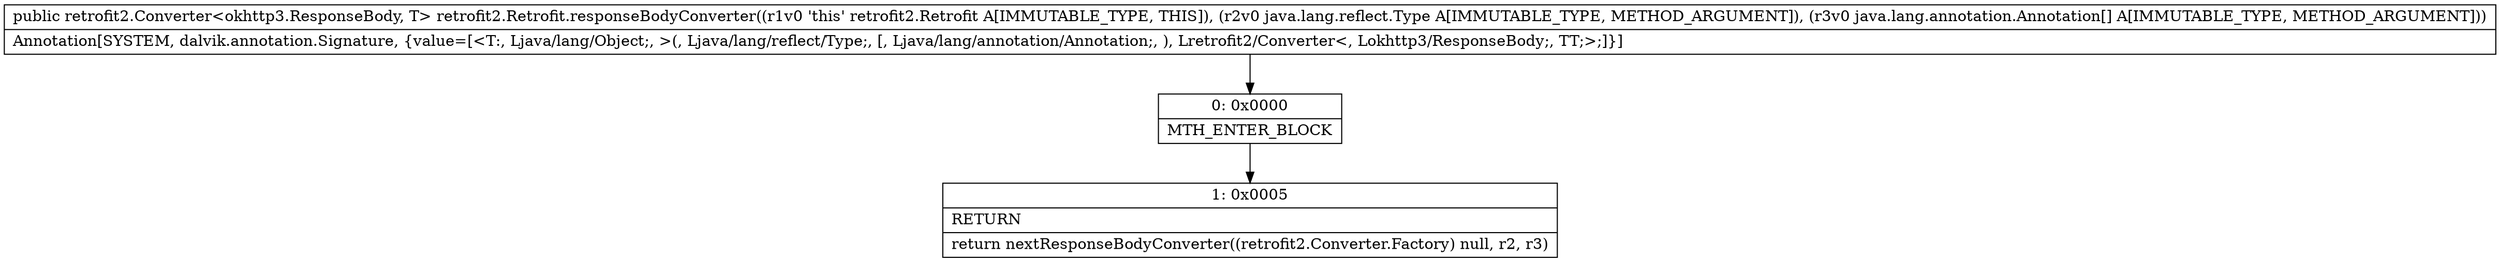 digraph "CFG forretrofit2.Retrofit.responseBodyConverter(Ljava\/lang\/reflect\/Type;[Ljava\/lang\/annotation\/Annotation;)Lretrofit2\/Converter;" {
Node_0 [shape=record,label="{0\:\ 0x0000|MTH_ENTER_BLOCK\l}"];
Node_1 [shape=record,label="{1\:\ 0x0005|RETURN\l|return nextResponseBodyConverter((retrofit2.Converter.Factory) null, r2, r3)\l}"];
MethodNode[shape=record,label="{public retrofit2.Converter\<okhttp3.ResponseBody, T\> retrofit2.Retrofit.responseBodyConverter((r1v0 'this' retrofit2.Retrofit A[IMMUTABLE_TYPE, THIS]), (r2v0 java.lang.reflect.Type A[IMMUTABLE_TYPE, METHOD_ARGUMENT]), (r3v0 java.lang.annotation.Annotation[] A[IMMUTABLE_TYPE, METHOD_ARGUMENT]))  | Annotation[SYSTEM, dalvik.annotation.Signature, \{value=[\<T:, Ljava\/lang\/Object;, \>(, Ljava\/lang\/reflect\/Type;, [, Ljava\/lang\/annotation\/Annotation;, ), Lretrofit2\/Converter\<, Lokhttp3\/ResponseBody;, TT;\>;]\}]\l}"];
MethodNode -> Node_0;
Node_0 -> Node_1;
}

